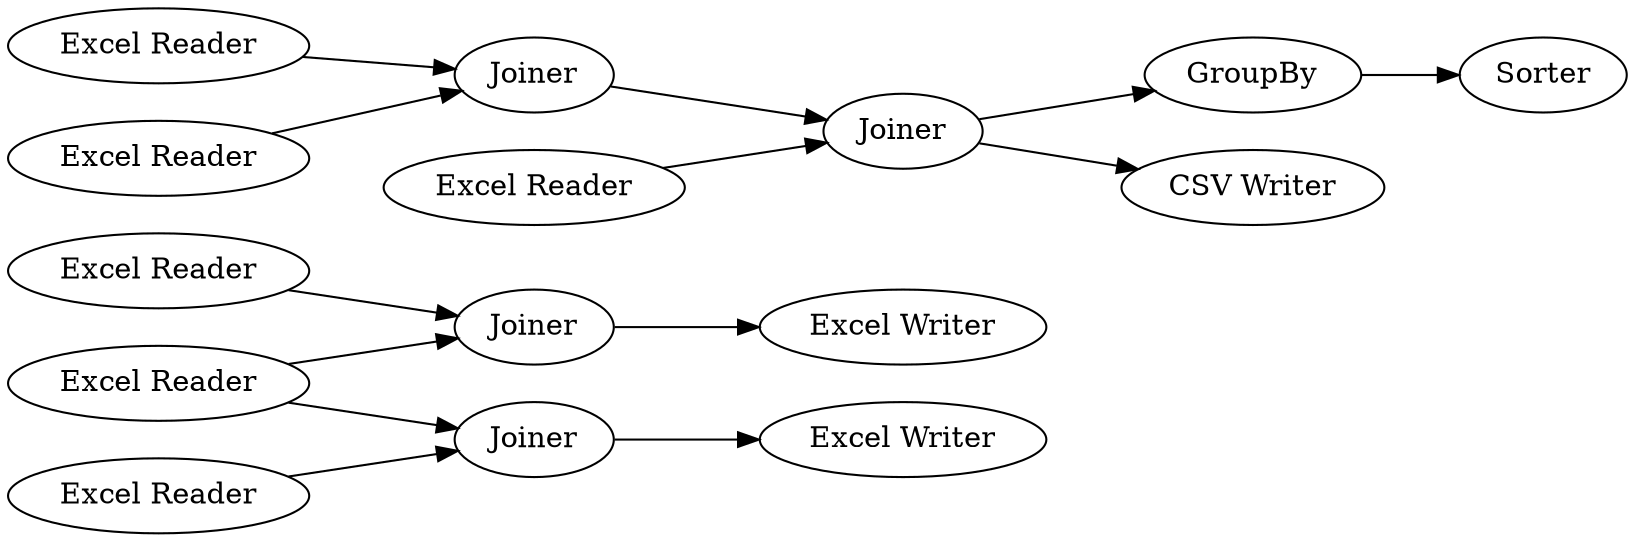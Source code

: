 digraph {
	1 [label="Excel Reader"]
	2 [label="Excel Reader"]
	3 [label="Excel Reader"]
	4 [label=Joiner]
	5 [label=Joiner]
	6 [label="Excel Writer"]
	7 [label="Excel Writer"]
	8 [label="Excel Reader"]
	9 [label=Joiner]
	10 [label="Excel Reader"]
	11 [label="Excel Reader"]
	12 [label=Joiner]
	13 [label=GroupBy]
	14 [label=Sorter]
	17 [label="CSV Writer"]
	1 -> 4
	2 -> 4
	2 -> 5
	3 -> 5
	4 -> 6
	5 -> 7
	8 -> 9
	9 -> 12
	10 -> 9
	11 -> 12
	12 -> 13
	12 -> 17
	13 -> 14
	rankdir=LR
}
